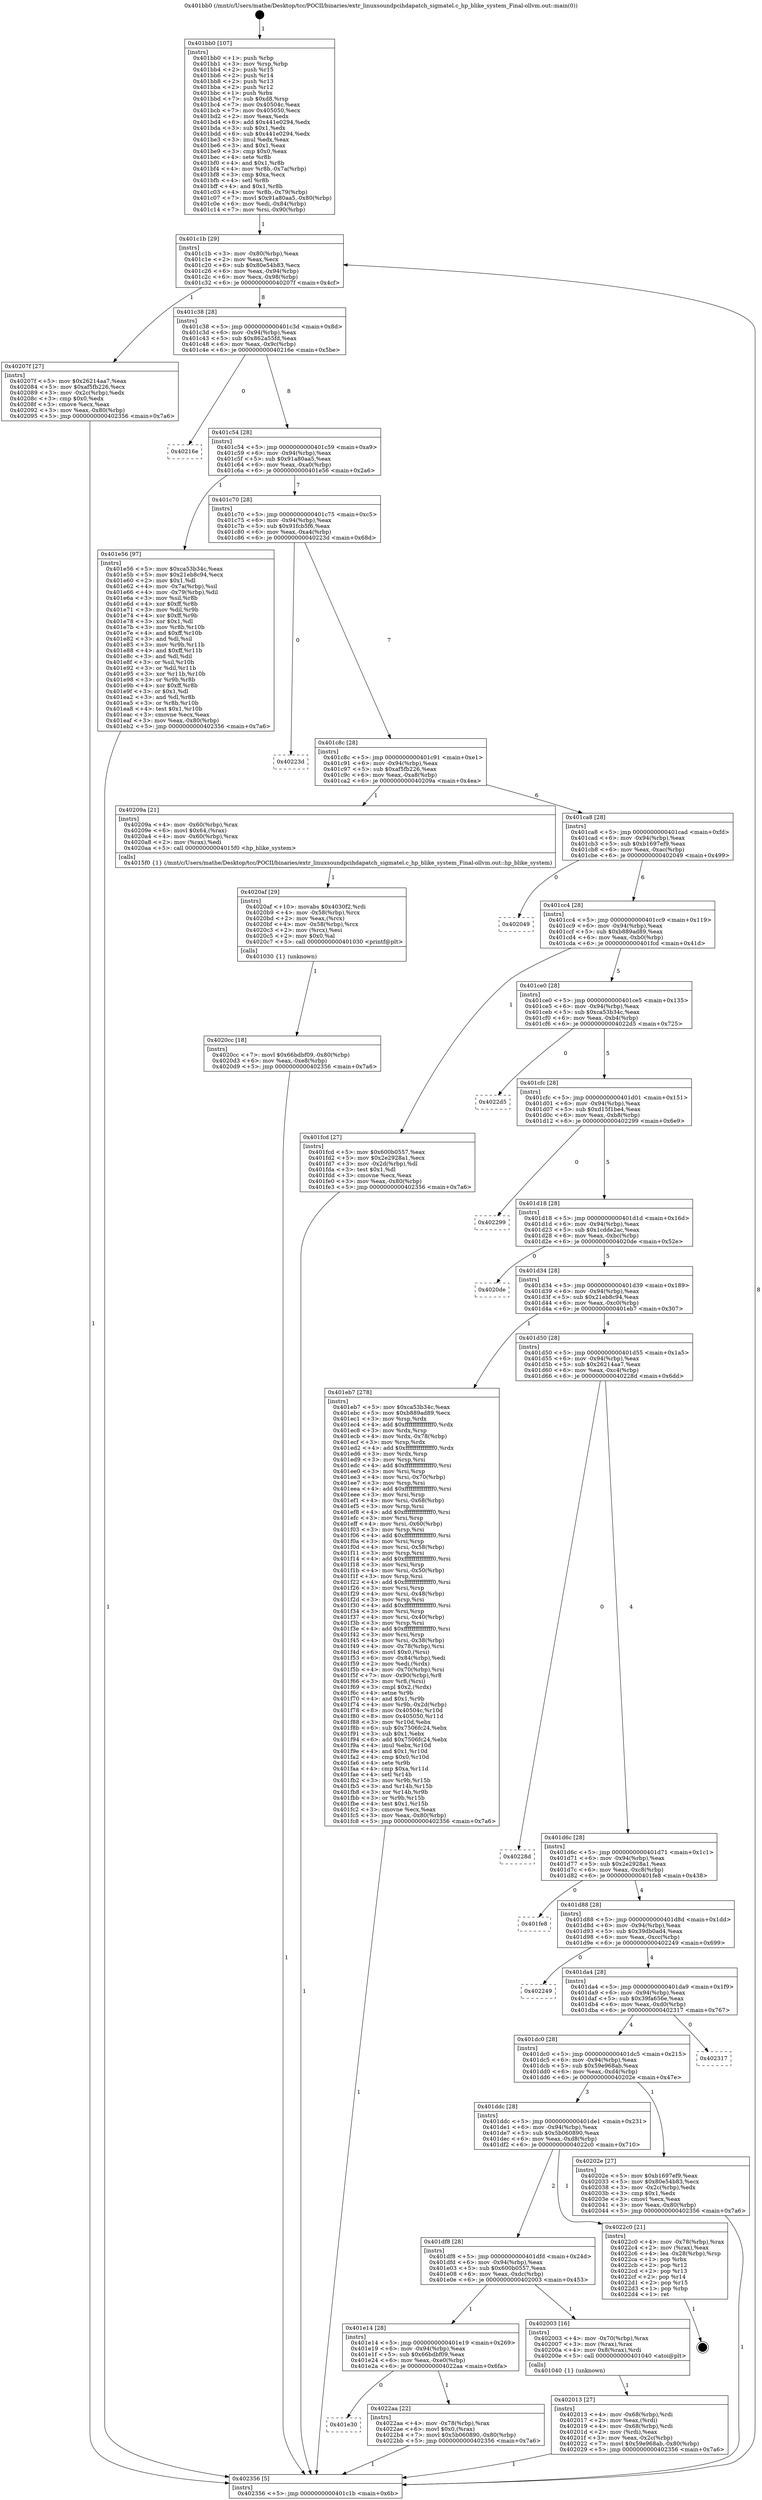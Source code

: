 digraph "0x401bb0" {
  label = "0x401bb0 (/mnt/c/Users/mathe/Desktop/tcc/POCII/binaries/extr_linuxsoundpcihdapatch_sigmatel.c_hp_blike_system_Final-ollvm.out::main(0))"
  labelloc = "t"
  node[shape=record]

  Entry [label="",width=0.3,height=0.3,shape=circle,fillcolor=black,style=filled]
  "0x401c1b" [label="{
     0x401c1b [29]\l
     | [instrs]\l
     &nbsp;&nbsp;0x401c1b \<+3\>: mov -0x80(%rbp),%eax\l
     &nbsp;&nbsp;0x401c1e \<+2\>: mov %eax,%ecx\l
     &nbsp;&nbsp;0x401c20 \<+6\>: sub $0x80e54b83,%ecx\l
     &nbsp;&nbsp;0x401c26 \<+6\>: mov %eax,-0x94(%rbp)\l
     &nbsp;&nbsp;0x401c2c \<+6\>: mov %ecx,-0x98(%rbp)\l
     &nbsp;&nbsp;0x401c32 \<+6\>: je 000000000040207f \<main+0x4cf\>\l
  }"]
  "0x40207f" [label="{
     0x40207f [27]\l
     | [instrs]\l
     &nbsp;&nbsp;0x40207f \<+5\>: mov $0x26214aa7,%eax\l
     &nbsp;&nbsp;0x402084 \<+5\>: mov $0xaf5fb226,%ecx\l
     &nbsp;&nbsp;0x402089 \<+3\>: mov -0x2c(%rbp),%edx\l
     &nbsp;&nbsp;0x40208c \<+3\>: cmp $0x0,%edx\l
     &nbsp;&nbsp;0x40208f \<+3\>: cmove %ecx,%eax\l
     &nbsp;&nbsp;0x402092 \<+3\>: mov %eax,-0x80(%rbp)\l
     &nbsp;&nbsp;0x402095 \<+5\>: jmp 0000000000402356 \<main+0x7a6\>\l
  }"]
  "0x401c38" [label="{
     0x401c38 [28]\l
     | [instrs]\l
     &nbsp;&nbsp;0x401c38 \<+5\>: jmp 0000000000401c3d \<main+0x8d\>\l
     &nbsp;&nbsp;0x401c3d \<+6\>: mov -0x94(%rbp),%eax\l
     &nbsp;&nbsp;0x401c43 \<+5\>: sub $0x862a55fd,%eax\l
     &nbsp;&nbsp;0x401c48 \<+6\>: mov %eax,-0x9c(%rbp)\l
     &nbsp;&nbsp;0x401c4e \<+6\>: je 000000000040216e \<main+0x5be\>\l
  }"]
  Exit [label="",width=0.3,height=0.3,shape=circle,fillcolor=black,style=filled,peripheries=2]
  "0x40216e" [label="{
     0x40216e\l
  }", style=dashed]
  "0x401c54" [label="{
     0x401c54 [28]\l
     | [instrs]\l
     &nbsp;&nbsp;0x401c54 \<+5\>: jmp 0000000000401c59 \<main+0xa9\>\l
     &nbsp;&nbsp;0x401c59 \<+6\>: mov -0x94(%rbp),%eax\l
     &nbsp;&nbsp;0x401c5f \<+5\>: sub $0x91a80aa5,%eax\l
     &nbsp;&nbsp;0x401c64 \<+6\>: mov %eax,-0xa0(%rbp)\l
     &nbsp;&nbsp;0x401c6a \<+6\>: je 0000000000401e56 \<main+0x2a6\>\l
  }"]
  "0x401e30" [label="{
     0x401e30\l
  }", style=dashed]
  "0x401e56" [label="{
     0x401e56 [97]\l
     | [instrs]\l
     &nbsp;&nbsp;0x401e56 \<+5\>: mov $0xca53b34c,%eax\l
     &nbsp;&nbsp;0x401e5b \<+5\>: mov $0x21eb8c94,%ecx\l
     &nbsp;&nbsp;0x401e60 \<+2\>: mov $0x1,%dl\l
     &nbsp;&nbsp;0x401e62 \<+4\>: mov -0x7a(%rbp),%sil\l
     &nbsp;&nbsp;0x401e66 \<+4\>: mov -0x79(%rbp),%dil\l
     &nbsp;&nbsp;0x401e6a \<+3\>: mov %sil,%r8b\l
     &nbsp;&nbsp;0x401e6d \<+4\>: xor $0xff,%r8b\l
     &nbsp;&nbsp;0x401e71 \<+3\>: mov %dil,%r9b\l
     &nbsp;&nbsp;0x401e74 \<+4\>: xor $0xff,%r9b\l
     &nbsp;&nbsp;0x401e78 \<+3\>: xor $0x1,%dl\l
     &nbsp;&nbsp;0x401e7b \<+3\>: mov %r8b,%r10b\l
     &nbsp;&nbsp;0x401e7e \<+4\>: and $0xff,%r10b\l
     &nbsp;&nbsp;0x401e82 \<+3\>: and %dl,%sil\l
     &nbsp;&nbsp;0x401e85 \<+3\>: mov %r9b,%r11b\l
     &nbsp;&nbsp;0x401e88 \<+4\>: and $0xff,%r11b\l
     &nbsp;&nbsp;0x401e8c \<+3\>: and %dl,%dil\l
     &nbsp;&nbsp;0x401e8f \<+3\>: or %sil,%r10b\l
     &nbsp;&nbsp;0x401e92 \<+3\>: or %dil,%r11b\l
     &nbsp;&nbsp;0x401e95 \<+3\>: xor %r11b,%r10b\l
     &nbsp;&nbsp;0x401e98 \<+3\>: or %r9b,%r8b\l
     &nbsp;&nbsp;0x401e9b \<+4\>: xor $0xff,%r8b\l
     &nbsp;&nbsp;0x401e9f \<+3\>: or $0x1,%dl\l
     &nbsp;&nbsp;0x401ea2 \<+3\>: and %dl,%r8b\l
     &nbsp;&nbsp;0x401ea5 \<+3\>: or %r8b,%r10b\l
     &nbsp;&nbsp;0x401ea8 \<+4\>: test $0x1,%r10b\l
     &nbsp;&nbsp;0x401eac \<+3\>: cmovne %ecx,%eax\l
     &nbsp;&nbsp;0x401eaf \<+3\>: mov %eax,-0x80(%rbp)\l
     &nbsp;&nbsp;0x401eb2 \<+5\>: jmp 0000000000402356 \<main+0x7a6\>\l
  }"]
  "0x401c70" [label="{
     0x401c70 [28]\l
     | [instrs]\l
     &nbsp;&nbsp;0x401c70 \<+5\>: jmp 0000000000401c75 \<main+0xc5\>\l
     &nbsp;&nbsp;0x401c75 \<+6\>: mov -0x94(%rbp),%eax\l
     &nbsp;&nbsp;0x401c7b \<+5\>: sub $0x91fcb5f6,%eax\l
     &nbsp;&nbsp;0x401c80 \<+6\>: mov %eax,-0xa4(%rbp)\l
     &nbsp;&nbsp;0x401c86 \<+6\>: je 000000000040223d \<main+0x68d\>\l
  }"]
  "0x402356" [label="{
     0x402356 [5]\l
     | [instrs]\l
     &nbsp;&nbsp;0x402356 \<+5\>: jmp 0000000000401c1b \<main+0x6b\>\l
  }"]
  "0x401bb0" [label="{
     0x401bb0 [107]\l
     | [instrs]\l
     &nbsp;&nbsp;0x401bb0 \<+1\>: push %rbp\l
     &nbsp;&nbsp;0x401bb1 \<+3\>: mov %rsp,%rbp\l
     &nbsp;&nbsp;0x401bb4 \<+2\>: push %r15\l
     &nbsp;&nbsp;0x401bb6 \<+2\>: push %r14\l
     &nbsp;&nbsp;0x401bb8 \<+2\>: push %r13\l
     &nbsp;&nbsp;0x401bba \<+2\>: push %r12\l
     &nbsp;&nbsp;0x401bbc \<+1\>: push %rbx\l
     &nbsp;&nbsp;0x401bbd \<+7\>: sub $0xd8,%rsp\l
     &nbsp;&nbsp;0x401bc4 \<+7\>: mov 0x40504c,%eax\l
     &nbsp;&nbsp;0x401bcb \<+7\>: mov 0x405050,%ecx\l
     &nbsp;&nbsp;0x401bd2 \<+2\>: mov %eax,%edx\l
     &nbsp;&nbsp;0x401bd4 \<+6\>: add $0x441e0294,%edx\l
     &nbsp;&nbsp;0x401bda \<+3\>: sub $0x1,%edx\l
     &nbsp;&nbsp;0x401bdd \<+6\>: sub $0x441e0294,%edx\l
     &nbsp;&nbsp;0x401be3 \<+3\>: imul %edx,%eax\l
     &nbsp;&nbsp;0x401be6 \<+3\>: and $0x1,%eax\l
     &nbsp;&nbsp;0x401be9 \<+3\>: cmp $0x0,%eax\l
     &nbsp;&nbsp;0x401bec \<+4\>: sete %r8b\l
     &nbsp;&nbsp;0x401bf0 \<+4\>: and $0x1,%r8b\l
     &nbsp;&nbsp;0x401bf4 \<+4\>: mov %r8b,-0x7a(%rbp)\l
     &nbsp;&nbsp;0x401bf8 \<+3\>: cmp $0xa,%ecx\l
     &nbsp;&nbsp;0x401bfb \<+4\>: setl %r8b\l
     &nbsp;&nbsp;0x401bff \<+4\>: and $0x1,%r8b\l
     &nbsp;&nbsp;0x401c03 \<+4\>: mov %r8b,-0x79(%rbp)\l
     &nbsp;&nbsp;0x401c07 \<+7\>: movl $0x91a80aa5,-0x80(%rbp)\l
     &nbsp;&nbsp;0x401c0e \<+6\>: mov %edi,-0x84(%rbp)\l
     &nbsp;&nbsp;0x401c14 \<+7\>: mov %rsi,-0x90(%rbp)\l
  }"]
  "0x4022aa" [label="{
     0x4022aa [22]\l
     | [instrs]\l
     &nbsp;&nbsp;0x4022aa \<+4\>: mov -0x78(%rbp),%rax\l
     &nbsp;&nbsp;0x4022ae \<+6\>: movl $0x0,(%rax)\l
     &nbsp;&nbsp;0x4022b4 \<+7\>: movl $0x5b060890,-0x80(%rbp)\l
     &nbsp;&nbsp;0x4022bb \<+5\>: jmp 0000000000402356 \<main+0x7a6\>\l
  }"]
  "0x40223d" [label="{
     0x40223d\l
  }", style=dashed]
  "0x401c8c" [label="{
     0x401c8c [28]\l
     | [instrs]\l
     &nbsp;&nbsp;0x401c8c \<+5\>: jmp 0000000000401c91 \<main+0xe1\>\l
     &nbsp;&nbsp;0x401c91 \<+6\>: mov -0x94(%rbp),%eax\l
     &nbsp;&nbsp;0x401c97 \<+5\>: sub $0xaf5fb226,%eax\l
     &nbsp;&nbsp;0x401c9c \<+6\>: mov %eax,-0xa8(%rbp)\l
     &nbsp;&nbsp;0x401ca2 \<+6\>: je 000000000040209a \<main+0x4ea\>\l
  }"]
  "0x4020cc" [label="{
     0x4020cc [18]\l
     | [instrs]\l
     &nbsp;&nbsp;0x4020cc \<+7\>: movl $0x66bdbf09,-0x80(%rbp)\l
     &nbsp;&nbsp;0x4020d3 \<+6\>: mov %eax,-0xe8(%rbp)\l
     &nbsp;&nbsp;0x4020d9 \<+5\>: jmp 0000000000402356 \<main+0x7a6\>\l
  }"]
  "0x40209a" [label="{
     0x40209a [21]\l
     | [instrs]\l
     &nbsp;&nbsp;0x40209a \<+4\>: mov -0x60(%rbp),%rax\l
     &nbsp;&nbsp;0x40209e \<+6\>: movl $0x64,(%rax)\l
     &nbsp;&nbsp;0x4020a4 \<+4\>: mov -0x60(%rbp),%rax\l
     &nbsp;&nbsp;0x4020a8 \<+2\>: mov (%rax),%edi\l
     &nbsp;&nbsp;0x4020aa \<+5\>: call 00000000004015f0 \<hp_blike_system\>\l
     | [calls]\l
     &nbsp;&nbsp;0x4015f0 \{1\} (/mnt/c/Users/mathe/Desktop/tcc/POCII/binaries/extr_linuxsoundpcihdapatch_sigmatel.c_hp_blike_system_Final-ollvm.out::hp_blike_system)\l
  }"]
  "0x401ca8" [label="{
     0x401ca8 [28]\l
     | [instrs]\l
     &nbsp;&nbsp;0x401ca8 \<+5\>: jmp 0000000000401cad \<main+0xfd\>\l
     &nbsp;&nbsp;0x401cad \<+6\>: mov -0x94(%rbp),%eax\l
     &nbsp;&nbsp;0x401cb3 \<+5\>: sub $0xb1697ef9,%eax\l
     &nbsp;&nbsp;0x401cb8 \<+6\>: mov %eax,-0xac(%rbp)\l
     &nbsp;&nbsp;0x401cbe \<+6\>: je 0000000000402049 \<main+0x499\>\l
  }"]
  "0x4020af" [label="{
     0x4020af [29]\l
     | [instrs]\l
     &nbsp;&nbsp;0x4020af \<+10\>: movabs $0x4030f2,%rdi\l
     &nbsp;&nbsp;0x4020b9 \<+4\>: mov -0x58(%rbp),%rcx\l
     &nbsp;&nbsp;0x4020bd \<+2\>: mov %eax,(%rcx)\l
     &nbsp;&nbsp;0x4020bf \<+4\>: mov -0x58(%rbp),%rcx\l
     &nbsp;&nbsp;0x4020c3 \<+2\>: mov (%rcx),%esi\l
     &nbsp;&nbsp;0x4020c5 \<+2\>: mov $0x0,%al\l
     &nbsp;&nbsp;0x4020c7 \<+5\>: call 0000000000401030 \<printf@plt\>\l
     | [calls]\l
     &nbsp;&nbsp;0x401030 \{1\} (unknown)\l
  }"]
  "0x402049" [label="{
     0x402049\l
  }", style=dashed]
  "0x401cc4" [label="{
     0x401cc4 [28]\l
     | [instrs]\l
     &nbsp;&nbsp;0x401cc4 \<+5\>: jmp 0000000000401cc9 \<main+0x119\>\l
     &nbsp;&nbsp;0x401cc9 \<+6\>: mov -0x94(%rbp),%eax\l
     &nbsp;&nbsp;0x401ccf \<+5\>: sub $0xb889ad89,%eax\l
     &nbsp;&nbsp;0x401cd4 \<+6\>: mov %eax,-0xb0(%rbp)\l
     &nbsp;&nbsp;0x401cda \<+6\>: je 0000000000401fcd \<main+0x41d\>\l
  }"]
  "0x402013" [label="{
     0x402013 [27]\l
     | [instrs]\l
     &nbsp;&nbsp;0x402013 \<+4\>: mov -0x68(%rbp),%rdi\l
     &nbsp;&nbsp;0x402017 \<+2\>: mov %eax,(%rdi)\l
     &nbsp;&nbsp;0x402019 \<+4\>: mov -0x68(%rbp),%rdi\l
     &nbsp;&nbsp;0x40201d \<+2\>: mov (%rdi),%eax\l
     &nbsp;&nbsp;0x40201f \<+3\>: mov %eax,-0x2c(%rbp)\l
     &nbsp;&nbsp;0x402022 \<+7\>: movl $0x59e968ab,-0x80(%rbp)\l
     &nbsp;&nbsp;0x402029 \<+5\>: jmp 0000000000402356 \<main+0x7a6\>\l
  }"]
  "0x401fcd" [label="{
     0x401fcd [27]\l
     | [instrs]\l
     &nbsp;&nbsp;0x401fcd \<+5\>: mov $0x600b0557,%eax\l
     &nbsp;&nbsp;0x401fd2 \<+5\>: mov $0x2e2928a1,%ecx\l
     &nbsp;&nbsp;0x401fd7 \<+3\>: mov -0x2d(%rbp),%dl\l
     &nbsp;&nbsp;0x401fda \<+3\>: test $0x1,%dl\l
     &nbsp;&nbsp;0x401fdd \<+3\>: cmovne %ecx,%eax\l
     &nbsp;&nbsp;0x401fe0 \<+3\>: mov %eax,-0x80(%rbp)\l
     &nbsp;&nbsp;0x401fe3 \<+5\>: jmp 0000000000402356 \<main+0x7a6\>\l
  }"]
  "0x401ce0" [label="{
     0x401ce0 [28]\l
     | [instrs]\l
     &nbsp;&nbsp;0x401ce0 \<+5\>: jmp 0000000000401ce5 \<main+0x135\>\l
     &nbsp;&nbsp;0x401ce5 \<+6\>: mov -0x94(%rbp),%eax\l
     &nbsp;&nbsp;0x401ceb \<+5\>: sub $0xca53b34c,%eax\l
     &nbsp;&nbsp;0x401cf0 \<+6\>: mov %eax,-0xb4(%rbp)\l
     &nbsp;&nbsp;0x401cf6 \<+6\>: je 00000000004022d5 \<main+0x725\>\l
  }"]
  "0x401e14" [label="{
     0x401e14 [28]\l
     | [instrs]\l
     &nbsp;&nbsp;0x401e14 \<+5\>: jmp 0000000000401e19 \<main+0x269\>\l
     &nbsp;&nbsp;0x401e19 \<+6\>: mov -0x94(%rbp),%eax\l
     &nbsp;&nbsp;0x401e1f \<+5\>: sub $0x66bdbf09,%eax\l
     &nbsp;&nbsp;0x401e24 \<+6\>: mov %eax,-0xe0(%rbp)\l
     &nbsp;&nbsp;0x401e2a \<+6\>: je 00000000004022aa \<main+0x6fa\>\l
  }"]
  "0x4022d5" [label="{
     0x4022d5\l
  }", style=dashed]
  "0x401cfc" [label="{
     0x401cfc [28]\l
     | [instrs]\l
     &nbsp;&nbsp;0x401cfc \<+5\>: jmp 0000000000401d01 \<main+0x151\>\l
     &nbsp;&nbsp;0x401d01 \<+6\>: mov -0x94(%rbp),%eax\l
     &nbsp;&nbsp;0x401d07 \<+5\>: sub $0xd15f1be4,%eax\l
     &nbsp;&nbsp;0x401d0c \<+6\>: mov %eax,-0xb8(%rbp)\l
     &nbsp;&nbsp;0x401d12 \<+6\>: je 0000000000402299 \<main+0x6e9\>\l
  }"]
  "0x402003" [label="{
     0x402003 [16]\l
     | [instrs]\l
     &nbsp;&nbsp;0x402003 \<+4\>: mov -0x70(%rbp),%rax\l
     &nbsp;&nbsp;0x402007 \<+3\>: mov (%rax),%rax\l
     &nbsp;&nbsp;0x40200a \<+4\>: mov 0x8(%rax),%rdi\l
     &nbsp;&nbsp;0x40200e \<+5\>: call 0000000000401040 \<atoi@plt\>\l
     | [calls]\l
     &nbsp;&nbsp;0x401040 \{1\} (unknown)\l
  }"]
  "0x402299" [label="{
     0x402299\l
  }", style=dashed]
  "0x401d18" [label="{
     0x401d18 [28]\l
     | [instrs]\l
     &nbsp;&nbsp;0x401d18 \<+5\>: jmp 0000000000401d1d \<main+0x16d\>\l
     &nbsp;&nbsp;0x401d1d \<+6\>: mov -0x94(%rbp),%eax\l
     &nbsp;&nbsp;0x401d23 \<+5\>: sub $0x1cdde2ac,%eax\l
     &nbsp;&nbsp;0x401d28 \<+6\>: mov %eax,-0xbc(%rbp)\l
     &nbsp;&nbsp;0x401d2e \<+6\>: je 00000000004020de \<main+0x52e\>\l
  }"]
  "0x401df8" [label="{
     0x401df8 [28]\l
     | [instrs]\l
     &nbsp;&nbsp;0x401df8 \<+5\>: jmp 0000000000401dfd \<main+0x24d\>\l
     &nbsp;&nbsp;0x401dfd \<+6\>: mov -0x94(%rbp),%eax\l
     &nbsp;&nbsp;0x401e03 \<+5\>: sub $0x600b0557,%eax\l
     &nbsp;&nbsp;0x401e08 \<+6\>: mov %eax,-0xdc(%rbp)\l
     &nbsp;&nbsp;0x401e0e \<+6\>: je 0000000000402003 \<main+0x453\>\l
  }"]
  "0x4020de" [label="{
     0x4020de\l
  }", style=dashed]
  "0x401d34" [label="{
     0x401d34 [28]\l
     | [instrs]\l
     &nbsp;&nbsp;0x401d34 \<+5\>: jmp 0000000000401d39 \<main+0x189\>\l
     &nbsp;&nbsp;0x401d39 \<+6\>: mov -0x94(%rbp),%eax\l
     &nbsp;&nbsp;0x401d3f \<+5\>: sub $0x21eb8c94,%eax\l
     &nbsp;&nbsp;0x401d44 \<+6\>: mov %eax,-0xc0(%rbp)\l
     &nbsp;&nbsp;0x401d4a \<+6\>: je 0000000000401eb7 \<main+0x307\>\l
  }"]
  "0x4022c0" [label="{
     0x4022c0 [21]\l
     | [instrs]\l
     &nbsp;&nbsp;0x4022c0 \<+4\>: mov -0x78(%rbp),%rax\l
     &nbsp;&nbsp;0x4022c4 \<+2\>: mov (%rax),%eax\l
     &nbsp;&nbsp;0x4022c6 \<+4\>: lea -0x28(%rbp),%rsp\l
     &nbsp;&nbsp;0x4022ca \<+1\>: pop %rbx\l
     &nbsp;&nbsp;0x4022cb \<+2\>: pop %r12\l
     &nbsp;&nbsp;0x4022cd \<+2\>: pop %r13\l
     &nbsp;&nbsp;0x4022cf \<+2\>: pop %r14\l
     &nbsp;&nbsp;0x4022d1 \<+2\>: pop %r15\l
     &nbsp;&nbsp;0x4022d3 \<+1\>: pop %rbp\l
     &nbsp;&nbsp;0x4022d4 \<+1\>: ret\l
  }"]
  "0x401eb7" [label="{
     0x401eb7 [278]\l
     | [instrs]\l
     &nbsp;&nbsp;0x401eb7 \<+5\>: mov $0xca53b34c,%eax\l
     &nbsp;&nbsp;0x401ebc \<+5\>: mov $0xb889ad89,%ecx\l
     &nbsp;&nbsp;0x401ec1 \<+3\>: mov %rsp,%rdx\l
     &nbsp;&nbsp;0x401ec4 \<+4\>: add $0xfffffffffffffff0,%rdx\l
     &nbsp;&nbsp;0x401ec8 \<+3\>: mov %rdx,%rsp\l
     &nbsp;&nbsp;0x401ecb \<+4\>: mov %rdx,-0x78(%rbp)\l
     &nbsp;&nbsp;0x401ecf \<+3\>: mov %rsp,%rdx\l
     &nbsp;&nbsp;0x401ed2 \<+4\>: add $0xfffffffffffffff0,%rdx\l
     &nbsp;&nbsp;0x401ed6 \<+3\>: mov %rdx,%rsp\l
     &nbsp;&nbsp;0x401ed9 \<+3\>: mov %rsp,%rsi\l
     &nbsp;&nbsp;0x401edc \<+4\>: add $0xfffffffffffffff0,%rsi\l
     &nbsp;&nbsp;0x401ee0 \<+3\>: mov %rsi,%rsp\l
     &nbsp;&nbsp;0x401ee3 \<+4\>: mov %rsi,-0x70(%rbp)\l
     &nbsp;&nbsp;0x401ee7 \<+3\>: mov %rsp,%rsi\l
     &nbsp;&nbsp;0x401eea \<+4\>: add $0xfffffffffffffff0,%rsi\l
     &nbsp;&nbsp;0x401eee \<+3\>: mov %rsi,%rsp\l
     &nbsp;&nbsp;0x401ef1 \<+4\>: mov %rsi,-0x68(%rbp)\l
     &nbsp;&nbsp;0x401ef5 \<+3\>: mov %rsp,%rsi\l
     &nbsp;&nbsp;0x401ef8 \<+4\>: add $0xfffffffffffffff0,%rsi\l
     &nbsp;&nbsp;0x401efc \<+3\>: mov %rsi,%rsp\l
     &nbsp;&nbsp;0x401eff \<+4\>: mov %rsi,-0x60(%rbp)\l
     &nbsp;&nbsp;0x401f03 \<+3\>: mov %rsp,%rsi\l
     &nbsp;&nbsp;0x401f06 \<+4\>: add $0xfffffffffffffff0,%rsi\l
     &nbsp;&nbsp;0x401f0a \<+3\>: mov %rsi,%rsp\l
     &nbsp;&nbsp;0x401f0d \<+4\>: mov %rsi,-0x58(%rbp)\l
     &nbsp;&nbsp;0x401f11 \<+3\>: mov %rsp,%rsi\l
     &nbsp;&nbsp;0x401f14 \<+4\>: add $0xfffffffffffffff0,%rsi\l
     &nbsp;&nbsp;0x401f18 \<+3\>: mov %rsi,%rsp\l
     &nbsp;&nbsp;0x401f1b \<+4\>: mov %rsi,-0x50(%rbp)\l
     &nbsp;&nbsp;0x401f1f \<+3\>: mov %rsp,%rsi\l
     &nbsp;&nbsp;0x401f22 \<+4\>: add $0xfffffffffffffff0,%rsi\l
     &nbsp;&nbsp;0x401f26 \<+3\>: mov %rsi,%rsp\l
     &nbsp;&nbsp;0x401f29 \<+4\>: mov %rsi,-0x48(%rbp)\l
     &nbsp;&nbsp;0x401f2d \<+3\>: mov %rsp,%rsi\l
     &nbsp;&nbsp;0x401f30 \<+4\>: add $0xfffffffffffffff0,%rsi\l
     &nbsp;&nbsp;0x401f34 \<+3\>: mov %rsi,%rsp\l
     &nbsp;&nbsp;0x401f37 \<+4\>: mov %rsi,-0x40(%rbp)\l
     &nbsp;&nbsp;0x401f3b \<+3\>: mov %rsp,%rsi\l
     &nbsp;&nbsp;0x401f3e \<+4\>: add $0xfffffffffffffff0,%rsi\l
     &nbsp;&nbsp;0x401f42 \<+3\>: mov %rsi,%rsp\l
     &nbsp;&nbsp;0x401f45 \<+4\>: mov %rsi,-0x38(%rbp)\l
     &nbsp;&nbsp;0x401f49 \<+4\>: mov -0x78(%rbp),%rsi\l
     &nbsp;&nbsp;0x401f4d \<+6\>: movl $0x0,(%rsi)\l
     &nbsp;&nbsp;0x401f53 \<+6\>: mov -0x84(%rbp),%edi\l
     &nbsp;&nbsp;0x401f59 \<+2\>: mov %edi,(%rdx)\l
     &nbsp;&nbsp;0x401f5b \<+4\>: mov -0x70(%rbp),%rsi\l
     &nbsp;&nbsp;0x401f5f \<+7\>: mov -0x90(%rbp),%r8\l
     &nbsp;&nbsp;0x401f66 \<+3\>: mov %r8,(%rsi)\l
     &nbsp;&nbsp;0x401f69 \<+3\>: cmpl $0x2,(%rdx)\l
     &nbsp;&nbsp;0x401f6c \<+4\>: setne %r9b\l
     &nbsp;&nbsp;0x401f70 \<+4\>: and $0x1,%r9b\l
     &nbsp;&nbsp;0x401f74 \<+4\>: mov %r9b,-0x2d(%rbp)\l
     &nbsp;&nbsp;0x401f78 \<+8\>: mov 0x40504c,%r10d\l
     &nbsp;&nbsp;0x401f80 \<+8\>: mov 0x405050,%r11d\l
     &nbsp;&nbsp;0x401f88 \<+3\>: mov %r10d,%ebx\l
     &nbsp;&nbsp;0x401f8b \<+6\>: sub $0x7506fc24,%ebx\l
     &nbsp;&nbsp;0x401f91 \<+3\>: sub $0x1,%ebx\l
     &nbsp;&nbsp;0x401f94 \<+6\>: add $0x7506fc24,%ebx\l
     &nbsp;&nbsp;0x401f9a \<+4\>: imul %ebx,%r10d\l
     &nbsp;&nbsp;0x401f9e \<+4\>: and $0x1,%r10d\l
     &nbsp;&nbsp;0x401fa2 \<+4\>: cmp $0x0,%r10d\l
     &nbsp;&nbsp;0x401fa6 \<+4\>: sete %r9b\l
     &nbsp;&nbsp;0x401faa \<+4\>: cmp $0xa,%r11d\l
     &nbsp;&nbsp;0x401fae \<+4\>: setl %r14b\l
     &nbsp;&nbsp;0x401fb2 \<+3\>: mov %r9b,%r15b\l
     &nbsp;&nbsp;0x401fb5 \<+3\>: and %r14b,%r15b\l
     &nbsp;&nbsp;0x401fb8 \<+3\>: xor %r14b,%r9b\l
     &nbsp;&nbsp;0x401fbb \<+3\>: or %r9b,%r15b\l
     &nbsp;&nbsp;0x401fbe \<+4\>: test $0x1,%r15b\l
     &nbsp;&nbsp;0x401fc2 \<+3\>: cmovne %ecx,%eax\l
     &nbsp;&nbsp;0x401fc5 \<+3\>: mov %eax,-0x80(%rbp)\l
     &nbsp;&nbsp;0x401fc8 \<+5\>: jmp 0000000000402356 \<main+0x7a6\>\l
  }"]
  "0x401d50" [label="{
     0x401d50 [28]\l
     | [instrs]\l
     &nbsp;&nbsp;0x401d50 \<+5\>: jmp 0000000000401d55 \<main+0x1a5\>\l
     &nbsp;&nbsp;0x401d55 \<+6\>: mov -0x94(%rbp),%eax\l
     &nbsp;&nbsp;0x401d5b \<+5\>: sub $0x26214aa7,%eax\l
     &nbsp;&nbsp;0x401d60 \<+6\>: mov %eax,-0xc4(%rbp)\l
     &nbsp;&nbsp;0x401d66 \<+6\>: je 000000000040228d \<main+0x6dd\>\l
  }"]
  "0x401ddc" [label="{
     0x401ddc [28]\l
     | [instrs]\l
     &nbsp;&nbsp;0x401ddc \<+5\>: jmp 0000000000401de1 \<main+0x231\>\l
     &nbsp;&nbsp;0x401de1 \<+6\>: mov -0x94(%rbp),%eax\l
     &nbsp;&nbsp;0x401de7 \<+5\>: sub $0x5b060890,%eax\l
     &nbsp;&nbsp;0x401dec \<+6\>: mov %eax,-0xd8(%rbp)\l
     &nbsp;&nbsp;0x401df2 \<+6\>: je 00000000004022c0 \<main+0x710\>\l
  }"]
  "0x40202e" [label="{
     0x40202e [27]\l
     | [instrs]\l
     &nbsp;&nbsp;0x40202e \<+5\>: mov $0xb1697ef9,%eax\l
     &nbsp;&nbsp;0x402033 \<+5\>: mov $0x80e54b83,%ecx\l
     &nbsp;&nbsp;0x402038 \<+3\>: mov -0x2c(%rbp),%edx\l
     &nbsp;&nbsp;0x40203b \<+3\>: cmp $0x1,%edx\l
     &nbsp;&nbsp;0x40203e \<+3\>: cmovl %ecx,%eax\l
     &nbsp;&nbsp;0x402041 \<+3\>: mov %eax,-0x80(%rbp)\l
     &nbsp;&nbsp;0x402044 \<+5\>: jmp 0000000000402356 \<main+0x7a6\>\l
  }"]
  "0x40228d" [label="{
     0x40228d\l
  }", style=dashed]
  "0x401d6c" [label="{
     0x401d6c [28]\l
     | [instrs]\l
     &nbsp;&nbsp;0x401d6c \<+5\>: jmp 0000000000401d71 \<main+0x1c1\>\l
     &nbsp;&nbsp;0x401d71 \<+6\>: mov -0x94(%rbp),%eax\l
     &nbsp;&nbsp;0x401d77 \<+5\>: sub $0x2e2928a1,%eax\l
     &nbsp;&nbsp;0x401d7c \<+6\>: mov %eax,-0xc8(%rbp)\l
     &nbsp;&nbsp;0x401d82 \<+6\>: je 0000000000401fe8 \<main+0x438\>\l
  }"]
  "0x401dc0" [label="{
     0x401dc0 [28]\l
     | [instrs]\l
     &nbsp;&nbsp;0x401dc0 \<+5\>: jmp 0000000000401dc5 \<main+0x215\>\l
     &nbsp;&nbsp;0x401dc5 \<+6\>: mov -0x94(%rbp),%eax\l
     &nbsp;&nbsp;0x401dcb \<+5\>: sub $0x59e968ab,%eax\l
     &nbsp;&nbsp;0x401dd0 \<+6\>: mov %eax,-0xd4(%rbp)\l
     &nbsp;&nbsp;0x401dd6 \<+6\>: je 000000000040202e \<main+0x47e\>\l
  }"]
  "0x401fe8" [label="{
     0x401fe8\l
  }", style=dashed]
  "0x401d88" [label="{
     0x401d88 [28]\l
     | [instrs]\l
     &nbsp;&nbsp;0x401d88 \<+5\>: jmp 0000000000401d8d \<main+0x1dd\>\l
     &nbsp;&nbsp;0x401d8d \<+6\>: mov -0x94(%rbp),%eax\l
     &nbsp;&nbsp;0x401d93 \<+5\>: sub $0x39db0ad4,%eax\l
     &nbsp;&nbsp;0x401d98 \<+6\>: mov %eax,-0xcc(%rbp)\l
     &nbsp;&nbsp;0x401d9e \<+6\>: je 0000000000402249 \<main+0x699\>\l
  }"]
  "0x402317" [label="{
     0x402317\l
  }", style=dashed]
  "0x402249" [label="{
     0x402249\l
  }", style=dashed]
  "0x401da4" [label="{
     0x401da4 [28]\l
     | [instrs]\l
     &nbsp;&nbsp;0x401da4 \<+5\>: jmp 0000000000401da9 \<main+0x1f9\>\l
     &nbsp;&nbsp;0x401da9 \<+6\>: mov -0x94(%rbp),%eax\l
     &nbsp;&nbsp;0x401daf \<+5\>: sub $0x39fa656e,%eax\l
     &nbsp;&nbsp;0x401db4 \<+6\>: mov %eax,-0xd0(%rbp)\l
     &nbsp;&nbsp;0x401dba \<+6\>: je 0000000000402317 \<main+0x767\>\l
  }"]
  Entry -> "0x401bb0" [label=" 1"]
  "0x401c1b" -> "0x40207f" [label=" 1"]
  "0x401c1b" -> "0x401c38" [label=" 8"]
  "0x4022c0" -> Exit [label=" 1"]
  "0x401c38" -> "0x40216e" [label=" 0"]
  "0x401c38" -> "0x401c54" [label=" 8"]
  "0x4022aa" -> "0x402356" [label=" 1"]
  "0x401c54" -> "0x401e56" [label=" 1"]
  "0x401c54" -> "0x401c70" [label=" 7"]
  "0x401e56" -> "0x402356" [label=" 1"]
  "0x401bb0" -> "0x401c1b" [label=" 1"]
  "0x402356" -> "0x401c1b" [label=" 8"]
  "0x401e14" -> "0x401e30" [label=" 0"]
  "0x401c70" -> "0x40223d" [label=" 0"]
  "0x401c70" -> "0x401c8c" [label=" 7"]
  "0x401e14" -> "0x4022aa" [label=" 1"]
  "0x401c8c" -> "0x40209a" [label=" 1"]
  "0x401c8c" -> "0x401ca8" [label=" 6"]
  "0x4020cc" -> "0x402356" [label=" 1"]
  "0x401ca8" -> "0x402049" [label=" 0"]
  "0x401ca8" -> "0x401cc4" [label=" 6"]
  "0x4020af" -> "0x4020cc" [label=" 1"]
  "0x401cc4" -> "0x401fcd" [label=" 1"]
  "0x401cc4" -> "0x401ce0" [label=" 5"]
  "0x40209a" -> "0x4020af" [label=" 1"]
  "0x401ce0" -> "0x4022d5" [label=" 0"]
  "0x401ce0" -> "0x401cfc" [label=" 5"]
  "0x40207f" -> "0x402356" [label=" 1"]
  "0x401cfc" -> "0x402299" [label=" 0"]
  "0x401cfc" -> "0x401d18" [label=" 5"]
  "0x40202e" -> "0x402356" [label=" 1"]
  "0x401d18" -> "0x4020de" [label=" 0"]
  "0x401d18" -> "0x401d34" [label=" 5"]
  "0x402003" -> "0x402013" [label=" 1"]
  "0x401d34" -> "0x401eb7" [label=" 1"]
  "0x401d34" -> "0x401d50" [label=" 4"]
  "0x401df8" -> "0x401e14" [label=" 1"]
  "0x401eb7" -> "0x402356" [label=" 1"]
  "0x401fcd" -> "0x402356" [label=" 1"]
  "0x402013" -> "0x402356" [label=" 1"]
  "0x401d50" -> "0x40228d" [label=" 0"]
  "0x401d50" -> "0x401d6c" [label=" 4"]
  "0x401ddc" -> "0x401df8" [label=" 2"]
  "0x401d6c" -> "0x401fe8" [label=" 0"]
  "0x401d6c" -> "0x401d88" [label=" 4"]
  "0x401df8" -> "0x402003" [label=" 1"]
  "0x401d88" -> "0x402249" [label=" 0"]
  "0x401d88" -> "0x401da4" [label=" 4"]
  "0x401dc0" -> "0x401ddc" [label=" 3"]
  "0x401da4" -> "0x402317" [label=" 0"]
  "0x401da4" -> "0x401dc0" [label=" 4"]
  "0x401ddc" -> "0x4022c0" [label=" 1"]
  "0x401dc0" -> "0x40202e" [label=" 1"]
}
